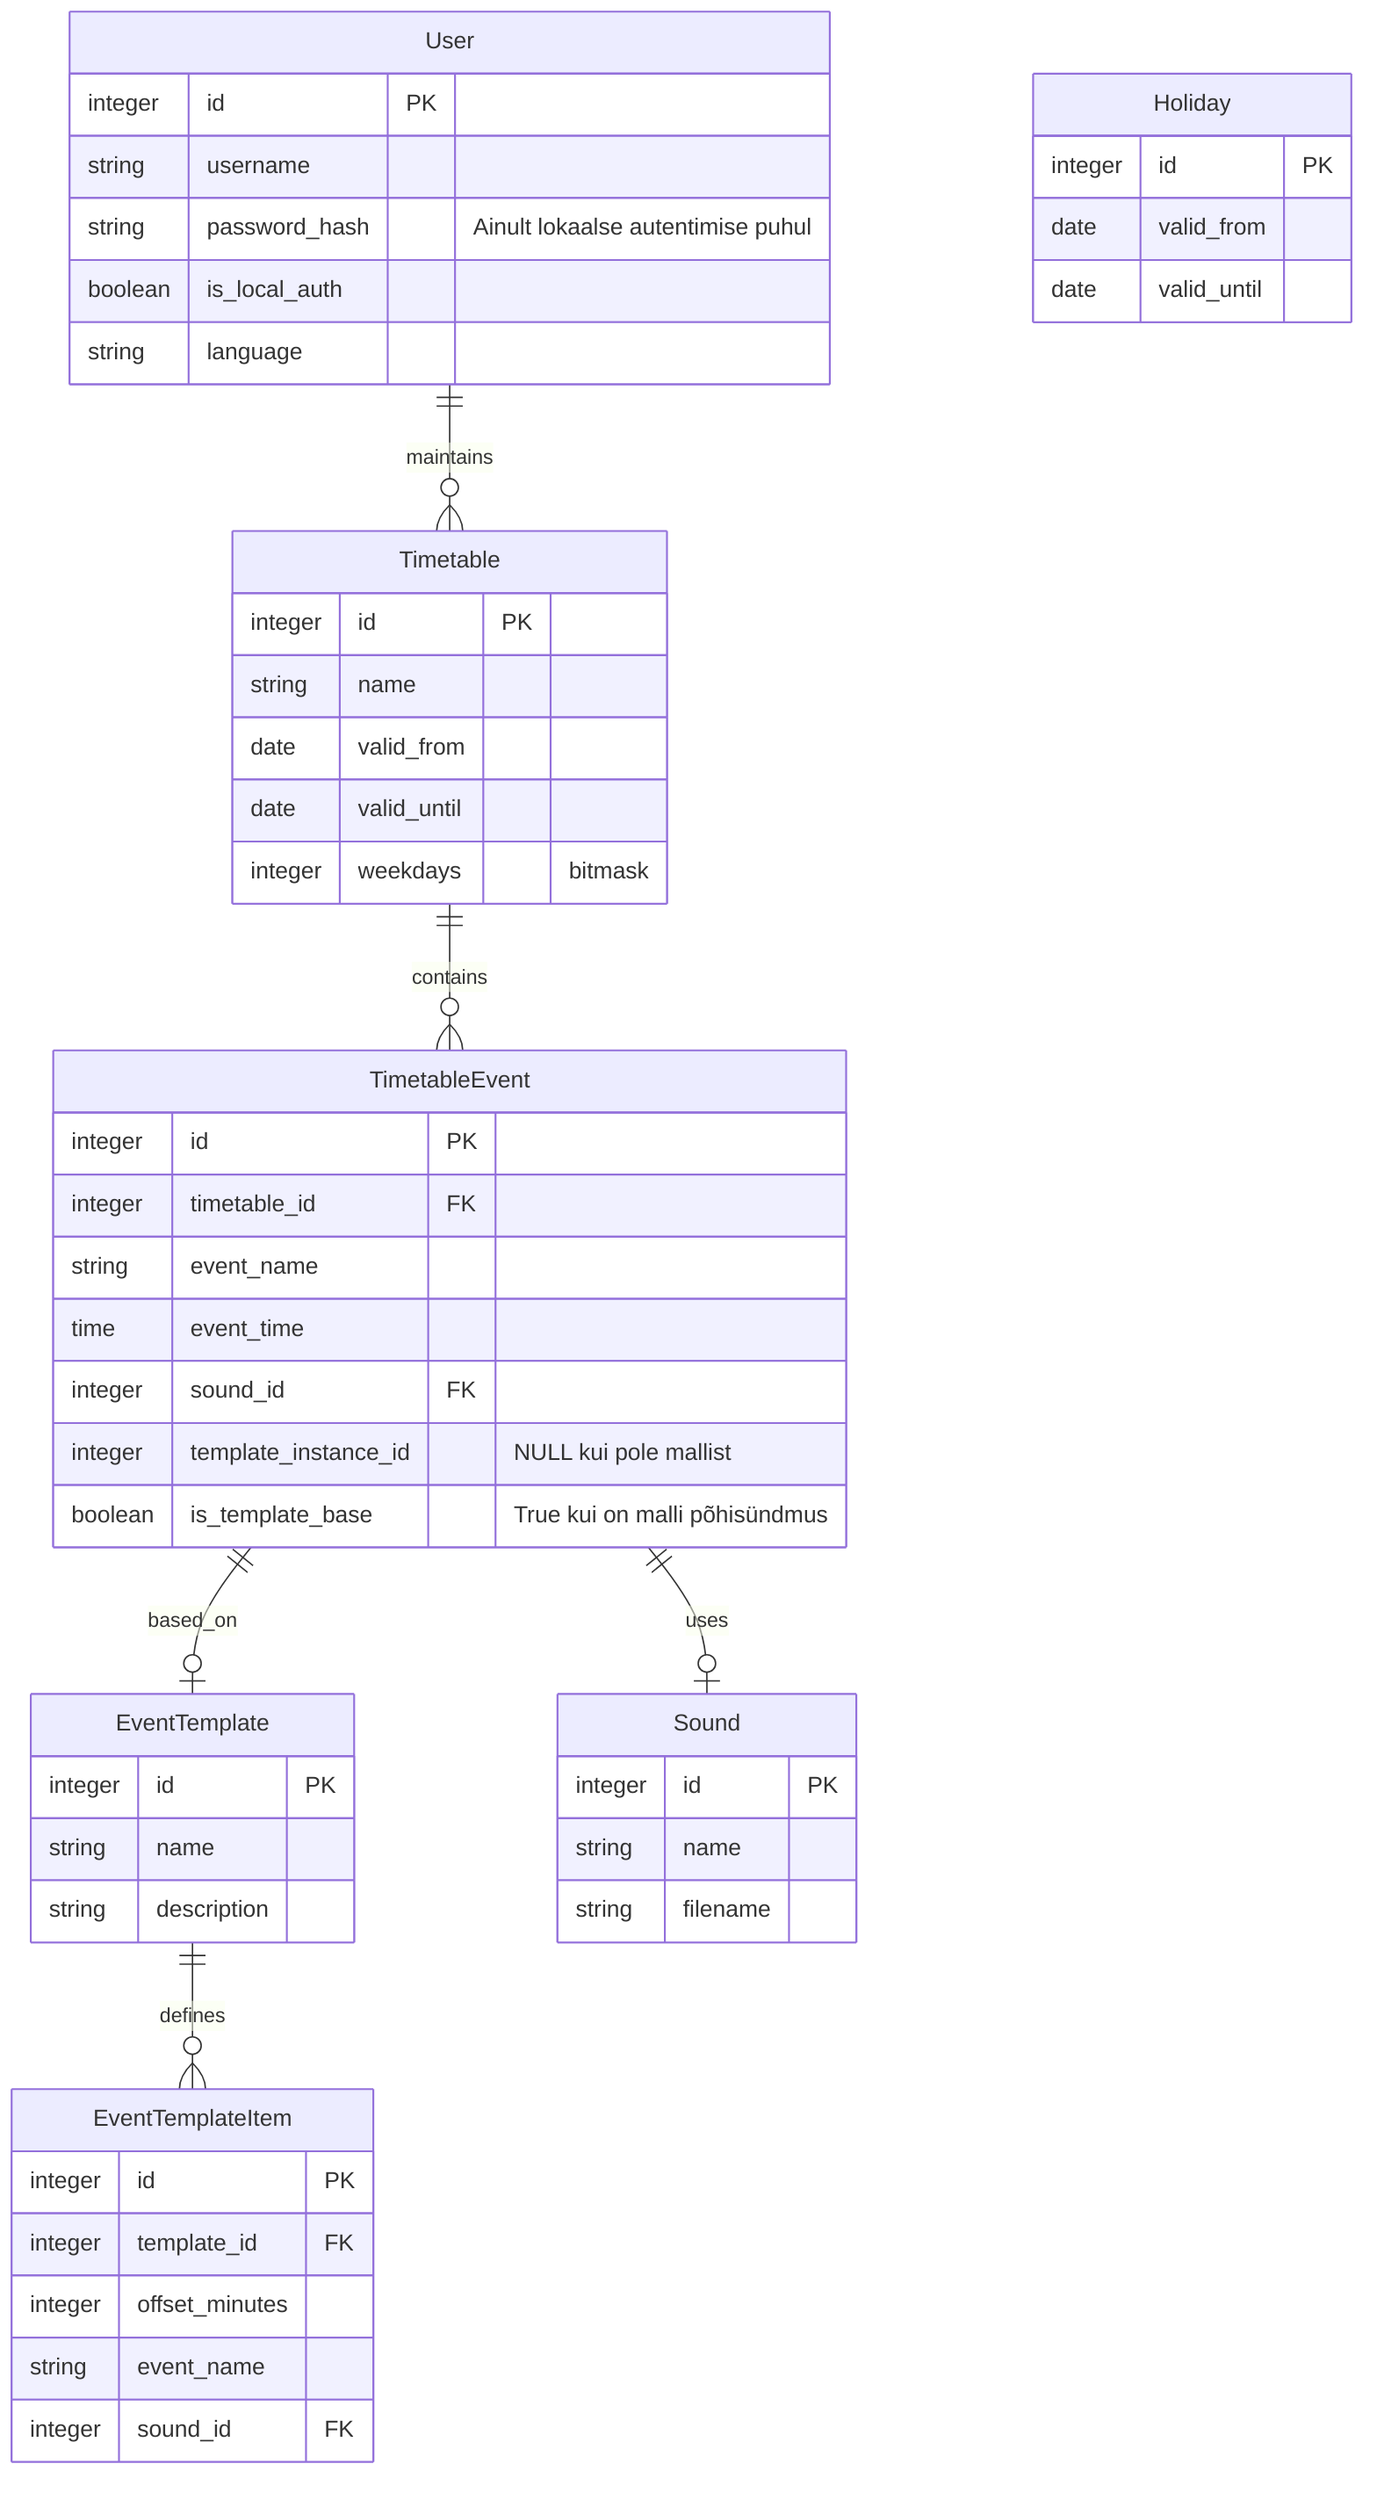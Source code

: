 erDiagram
    User ||--o{ Timetable : maintains
    User {
        integer id PK
        string username
        string password_hash "Ainult lokaalse autentimise puhul"
        boolean is_local_auth
        string language
    }

    Timetable ||--o{ TimetableEvent : contains
    Timetable {
        integer id PK
        string name
        date valid_from
        date valid_until
        integer weekdays "bitmask"
    }

    EventTemplate ||--o{ EventTemplateItem : defines
    EventTemplate {
        integer id PK
        string name
        string description
    }

    EventTemplateItem {
        integer id PK
        integer template_id FK
        integer offset_minutes
        string event_name
        integer sound_id FK
    }

    TimetableEvent ||--o| Sound : uses
    TimetableEvent ||--o| EventTemplate : based_on
    TimetableEvent {
        integer id PK
        integer timetable_id FK
        string event_name
        time event_time
        integer sound_id FK
        integer template_instance_id "NULL kui pole mallist"
        boolean is_template_base "True kui on malli põhisündmus"
    }

    Sound {
        integer id PK
        string name
        string filename
    }

    Holiday {
        integer id PK
        date valid_from
        date valid_until
    }